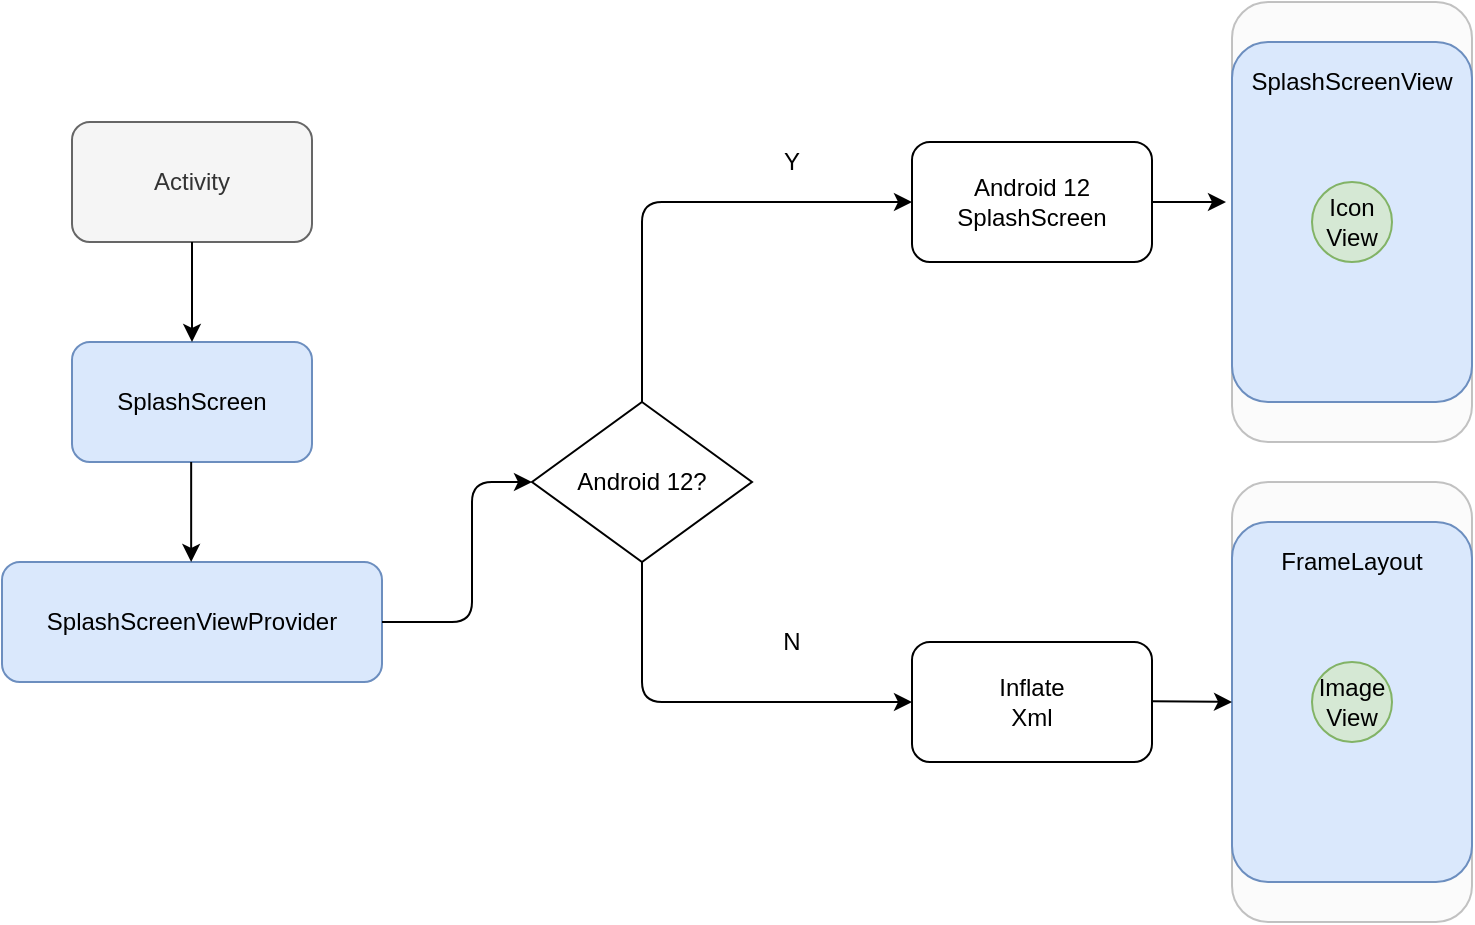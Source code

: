 <mxfile version="14.9.5" type="github">
  <diagram id="K2uWgQAANvSPepUFnTaO" name="Page-1">
    <mxGraphModel dx="1328" dy="802" grid="1" gridSize="10" guides="1" tooltips="1" connect="1" arrows="1" fold="1" page="1" pageScale="1" pageWidth="827" pageHeight="1169" math="0" shadow="0">
      <root>
        <mxCell id="0" />
        <mxCell id="1" parent="0" />
        <mxCell id="-bsPXgWKG-upNJcEdC1X-1" value="" style="rounded=1;whiteSpace=wrap;html=1;fillColor=#f5f5f5;strokeColor=#666666;fontColor=#333333;opacity=40;" vertex="1" parent="1">
          <mxGeometry x="805" y="365" width="120" height="220" as="geometry" />
        </mxCell>
        <mxCell id="-bsPXgWKG-upNJcEdC1X-2" value="" style="rounded=1;whiteSpace=wrap;html=1;fillColor=#dae8fc;strokeColor=#6c8ebf;" vertex="1" parent="1">
          <mxGeometry x="805" y="385" width="120" height="180" as="geometry" />
        </mxCell>
        <mxCell id="-bsPXgWKG-upNJcEdC1X-3" value="Activity" style="rounded=1;whiteSpace=wrap;html=1;fillColor=#f5f5f5;strokeColor=#666666;fontColor=#333333;" vertex="1" parent="1">
          <mxGeometry x="225" y="185" width="120" height="60" as="geometry" />
        </mxCell>
        <mxCell id="-bsPXgWKG-upNJcEdC1X-4" value="SplashScreen" style="rounded=1;whiteSpace=wrap;html=1;fillColor=#dae8fc;strokeColor=#6c8ebf;" vertex="1" parent="1">
          <mxGeometry x="225" y="295" width="120" height="60" as="geometry" />
        </mxCell>
        <mxCell id="-bsPXgWKG-upNJcEdC1X-5" value="" style="rounded=1;whiteSpace=wrap;html=1;fillColor=#f5f5f5;strokeColor=#666666;fontColor=#333333;opacity=40;" vertex="1" parent="1">
          <mxGeometry x="805" y="125" width="120" height="220" as="geometry" />
        </mxCell>
        <mxCell id="-bsPXgWKG-upNJcEdC1X-6" value="SplashScreenViewProvider" style="rounded=1;whiteSpace=wrap;html=1;fillColor=#dae8fc;strokeColor=#6c8ebf;" vertex="1" parent="1">
          <mxGeometry x="190" y="405" width="190" height="60" as="geometry" />
        </mxCell>
        <mxCell id="-bsPXgWKG-upNJcEdC1X-7" value="" style="rounded=1;whiteSpace=wrap;html=1;fillColor=#dae8fc;strokeColor=#6c8ebf;" vertex="1" parent="1">
          <mxGeometry x="805" y="145" width="120" height="180" as="geometry" />
        </mxCell>
        <mxCell id="-bsPXgWKG-upNJcEdC1X-8" value="SplashScreenView" style="text;html=1;strokeColor=none;fillColor=none;align=center;verticalAlign=middle;whiteSpace=wrap;rounded=0;" vertex="1" parent="1">
          <mxGeometry x="845" y="155" width="40" height="20" as="geometry" />
        </mxCell>
        <mxCell id="-bsPXgWKG-upNJcEdC1X-9" value="Icon&lt;br&gt;View" style="ellipse;whiteSpace=wrap;html=1;aspect=fixed;fillColor=#d5e8d4;strokeColor=#82b366;" vertex="1" parent="1">
          <mxGeometry x="845" y="215" width="40" height="40" as="geometry" />
        </mxCell>
        <mxCell id="-bsPXgWKG-upNJcEdC1X-10" value="FrameLayout" style="text;html=1;strokeColor=none;fillColor=none;align=center;verticalAlign=middle;whiteSpace=wrap;rounded=0;" vertex="1" parent="1">
          <mxGeometry x="845" y="395" width="40" height="20" as="geometry" />
        </mxCell>
        <mxCell id="-bsPXgWKG-upNJcEdC1X-11" value="Image&lt;br&gt;View" style="ellipse;whiteSpace=wrap;html=1;aspect=fixed;fillColor=#d5e8d4;strokeColor=#82b366;" vertex="1" parent="1">
          <mxGeometry x="845" y="455" width="40" height="40" as="geometry" />
        </mxCell>
        <mxCell id="-bsPXgWKG-upNJcEdC1X-12" value="Android 12&lt;br&gt;SplashScreen" style="rounded=1;whiteSpace=wrap;html=1;" vertex="1" parent="1">
          <mxGeometry x="645" y="195" width="120" height="60" as="geometry" />
        </mxCell>
        <mxCell id="-bsPXgWKG-upNJcEdC1X-13" value="Android 12?" style="rhombus;whiteSpace=wrap;html=1;" vertex="1" parent="1">
          <mxGeometry x="455" y="325" width="110" height="80" as="geometry" />
        </mxCell>
        <mxCell id="-bsPXgWKG-upNJcEdC1X-14" value="" style="endArrow=classic;html=1;entryX=0;entryY=0.5;entryDx=0;entryDy=0;exitX=0.5;exitY=0;exitDx=0;exitDy=0;" edge="1" parent="1" source="-bsPXgWKG-upNJcEdC1X-13" target="-bsPXgWKG-upNJcEdC1X-12">
          <mxGeometry width="50" height="50" relative="1" as="geometry">
            <mxPoint x="455" y="245" as="sourcePoint" />
            <mxPoint x="505" y="195" as="targetPoint" />
            <Array as="points">
              <mxPoint x="510" y="225" />
            </Array>
          </mxGeometry>
        </mxCell>
        <mxCell id="-bsPXgWKG-upNJcEdC1X-15" value="" style="endArrow=classic;html=1;exitX=0.5;exitY=1;exitDx=0;exitDy=0;entryX=0;entryY=0.5;entryDx=0;entryDy=0;" edge="1" parent="1" source="-bsPXgWKG-upNJcEdC1X-13" target="-bsPXgWKG-upNJcEdC1X-21">
          <mxGeometry width="50" height="50" relative="1" as="geometry">
            <mxPoint x="505" y="455" as="sourcePoint" />
            <mxPoint x="805" y="405" as="targetPoint" />
            <Array as="points">
              <mxPoint x="510" y="475" />
              <mxPoint x="565" y="475" />
            </Array>
          </mxGeometry>
        </mxCell>
        <mxCell id="-bsPXgWKG-upNJcEdC1X-16" value="" style="endArrow=classic;html=1;" edge="1" parent="1" source="-bsPXgWKG-upNJcEdC1X-12">
          <mxGeometry width="50" height="50" relative="1" as="geometry">
            <mxPoint x="455" y="435" as="sourcePoint" />
            <mxPoint x="802.0" y="225" as="targetPoint" />
            <Array as="points">
              <mxPoint x="775" y="225" />
            </Array>
          </mxGeometry>
        </mxCell>
        <mxCell id="-bsPXgWKG-upNJcEdC1X-17" value="" style="endArrow=classic;html=1;exitX=0.5;exitY=1;exitDx=0;exitDy=0;" edge="1" parent="1" source="-bsPXgWKG-upNJcEdC1X-3" target="-bsPXgWKG-upNJcEdC1X-4">
          <mxGeometry width="50" height="50" relative="1" as="geometry">
            <mxPoint x="545" y="415" as="sourcePoint" />
            <mxPoint x="595" y="365" as="targetPoint" />
          </mxGeometry>
        </mxCell>
        <mxCell id="-bsPXgWKG-upNJcEdC1X-18" value="" style="endArrow=classic;html=1;exitX=0.5;exitY=1;exitDx=0;exitDy=0;" edge="1" parent="1">
          <mxGeometry width="50" height="50" relative="1" as="geometry">
            <mxPoint x="284.58" y="355" as="sourcePoint" />
            <mxPoint x="284.58" y="405" as="targetPoint" />
          </mxGeometry>
        </mxCell>
        <mxCell id="-bsPXgWKG-upNJcEdC1X-19" value="" style="endArrow=classic;html=1;exitX=1;exitY=0.5;exitDx=0;exitDy=0;entryX=0;entryY=0.5;entryDx=0;entryDy=0;" edge="1" parent="1" source="-bsPXgWKG-upNJcEdC1X-6" target="-bsPXgWKG-upNJcEdC1X-13">
          <mxGeometry width="50" height="50" relative="1" as="geometry">
            <mxPoint x="395" y="435" as="sourcePoint" />
            <mxPoint x="445" y="385" as="targetPoint" />
            <Array as="points">
              <mxPoint x="425" y="435" />
              <mxPoint x="425" y="365" />
            </Array>
          </mxGeometry>
        </mxCell>
        <mxCell id="-bsPXgWKG-upNJcEdC1X-20" value="Y" style="text;html=1;strokeColor=none;fillColor=none;align=center;verticalAlign=middle;whiteSpace=wrap;rounded=0;" vertex="1" parent="1">
          <mxGeometry x="565" y="195" width="40" height="20" as="geometry" />
        </mxCell>
        <mxCell id="-bsPXgWKG-upNJcEdC1X-21" value="Inflate &lt;br&gt;Xml" style="rounded=1;whiteSpace=wrap;html=1;" vertex="1" parent="1">
          <mxGeometry x="645" y="445" width="120" height="60" as="geometry" />
        </mxCell>
        <mxCell id="-bsPXgWKG-upNJcEdC1X-22" value="" style="endArrow=classic;html=1;entryX=0;entryY=0.5;entryDx=0;entryDy=0;" edge="1" parent="1" target="-bsPXgWKG-upNJcEdC1X-2">
          <mxGeometry width="50" height="50" relative="1" as="geometry">
            <mxPoint x="765.0" y="474.58" as="sourcePoint" />
            <mxPoint x="792.0" y="474.58" as="targetPoint" />
            <Array as="points">
              <mxPoint x="765" y="474.58" />
            </Array>
          </mxGeometry>
        </mxCell>
        <mxCell id="-bsPXgWKG-upNJcEdC1X-23" value="N" style="text;html=1;strokeColor=none;fillColor=none;align=center;verticalAlign=middle;whiteSpace=wrap;rounded=0;" vertex="1" parent="1">
          <mxGeometry x="565" y="435" width="40" height="20" as="geometry" />
        </mxCell>
      </root>
    </mxGraphModel>
  </diagram>
</mxfile>

